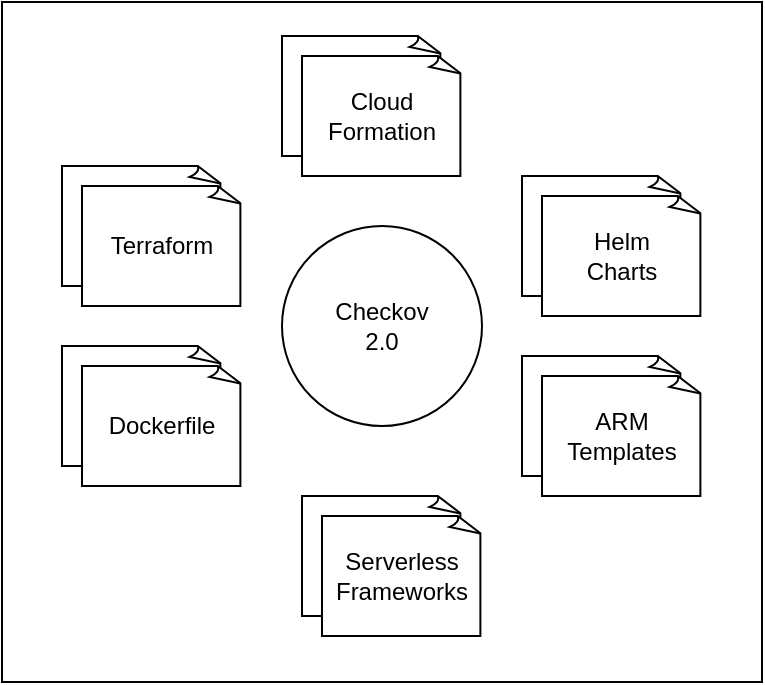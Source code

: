 <mxfile>
    <diagram id="sScQfyQ1DTpm4UMXpBnr" name="Page-1">
        <mxGraphModel dx="956" dy="418" grid="1" gridSize="10" guides="1" tooltips="1" connect="1" arrows="1" fold="1" page="1" pageScale="1" pageWidth="850" pageHeight="1100" math="0" shadow="0">
            <root>
                <mxCell id="0"/>
                <mxCell id="1" parent="0"/>
                <mxCell id="16" value="" style="rounded=0;whiteSpace=wrap;html=1;" vertex="1" parent="1">
                    <mxGeometry x="180" y="50" width="380" height="340" as="geometry"/>
                </mxCell>
                <mxCell id="3" value="" style="whiteSpace=wrap;html=1;shape=mxgraph.basic.document" vertex="1" parent="1">
                    <mxGeometry x="210" y="132" width="80" height="60" as="geometry"/>
                </mxCell>
                <mxCell id="4" value="Terraform" style="whiteSpace=wrap;html=1;shape=mxgraph.basic.document" vertex="1" parent="1">
                    <mxGeometry x="220" y="142" width="80" height="60" as="geometry"/>
                </mxCell>
                <mxCell id="5" value="" style="whiteSpace=wrap;html=1;shape=mxgraph.basic.document" vertex="1" parent="1">
                    <mxGeometry x="210" y="222" width="80" height="60" as="geometry"/>
                </mxCell>
                <mxCell id="6" value="Dockerfile" style="whiteSpace=wrap;html=1;shape=mxgraph.basic.document" vertex="1" parent="1">
                    <mxGeometry x="220" y="232" width="80" height="60" as="geometry"/>
                </mxCell>
                <mxCell id="7" value="" style="whiteSpace=wrap;html=1;shape=mxgraph.basic.document" vertex="1" parent="1">
                    <mxGeometry x="440" y="137" width="80" height="60" as="geometry"/>
                </mxCell>
                <mxCell id="8" value="Helm&lt;br&gt;Charts" style="whiteSpace=wrap;html=1;shape=mxgraph.basic.document" vertex="1" parent="1">
                    <mxGeometry x="450" y="147" width="80" height="60" as="geometry"/>
                </mxCell>
                <mxCell id="9" value="" style="whiteSpace=wrap;html=1;shape=mxgraph.basic.document" vertex="1" parent="1">
                    <mxGeometry x="440" y="227" width="80" height="60" as="geometry"/>
                </mxCell>
                <mxCell id="10" value="ARM&lt;br&gt;Templates" style="whiteSpace=wrap;html=1;shape=mxgraph.basic.document" vertex="1" parent="1">
                    <mxGeometry x="450" y="237" width="80" height="60" as="geometry"/>
                </mxCell>
                <mxCell id="11" value="" style="whiteSpace=wrap;html=1;shape=mxgraph.basic.document" vertex="1" parent="1">
                    <mxGeometry x="320" y="67" width="80" height="60" as="geometry"/>
                </mxCell>
                <mxCell id="12" value="Cloud&lt;br&gt;Formation" style="whiteSpace=wrap;html=1;shape=mxgraph.basic.document" vertex="1" parent="1">
                    <mxGeometry x="330" y="77" width="80" height="60" as="geometry"/>
                </mxCell>
                <mxCell id="13" value="" style="whiteSpace=wrap;html=1;shape=mxgraph.basic.document" vertex="1" parent="1">
                    <mxGeometry x="330" y="297" width="80" height="60" as="geometry"/>
                </mxCell>
                <mxCell id="14" value="Serverless&lt;br&gt;Frameworks" style="whiteSpace=wrap;html=1;shape=mxgraph.basic.document" vertex="1" parent="1">
                    <mxGeometry x="340" y="307" width="80" height="60" as="geometry"/>
                </mxCell>
                <mxCell id="15" value="Checkov&lt;br&gt;2.0" style="ellipse;whiteSpace=wrap;html=1;aspect=fixed;" vertex="1" parent="1">
                    <mxGeometry x="320" y="162" width="100" height="100" as="geometry"/>
                </mxCell>
            </root>
        </mxGraphModel>
    </diagram>
</mxfile>